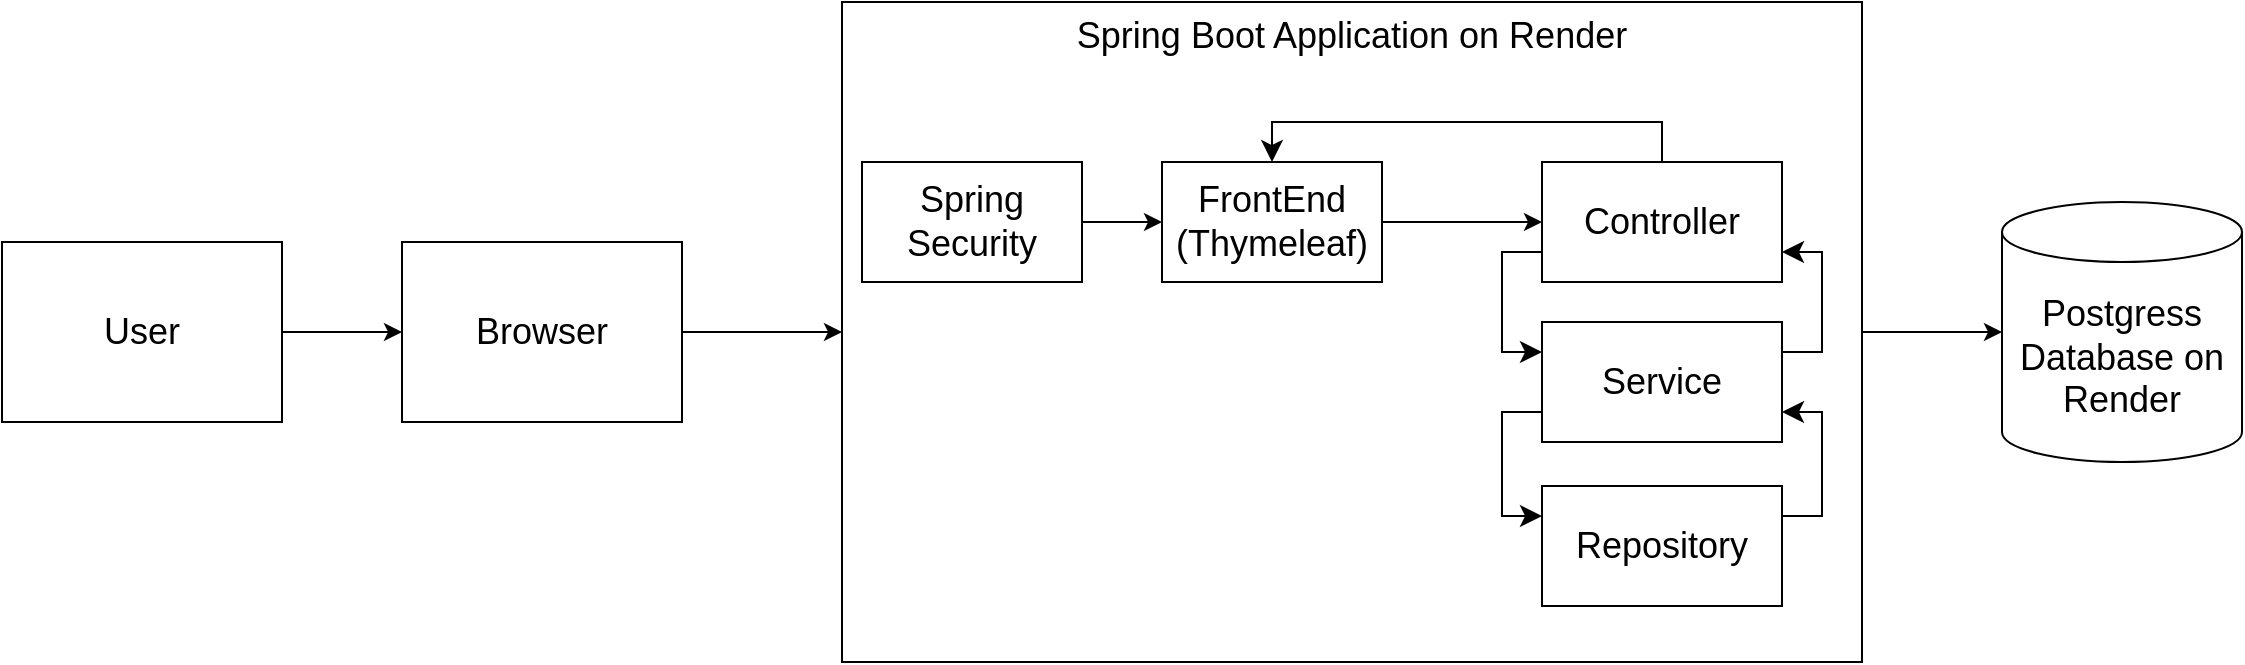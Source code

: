 <mxfile version="28.1.2">
  <diagram name="Página-1" id="yDdXPT6a6TkIVNK35N5y">
    <mxGraphModel dx="1190" dy="745" grid="1" gridSize="10" guides="1" tooltips="1" connect="1" arrows="1" fold="1" page="1" pageScale="1" pageWidth="827" pageHeight="1169" math="0" shadow="0" adaptiveColors="simple">
      <root>
        <mxCell id="0" />
        <mxCell id="1" parent="0" />
        <mxCell id="n6UU7SeqXVi8qyhTYLVU-3" value="" style="edgeStyle=orthogonalEdgeStyle;rounded=0;orthogonalLoop=1;jettySize=auto;html=1;fontSize=18;" parent="1" source="n6UU7SeqXVi8qyhTYLVU-1" target="n6UU7SeqXVi8qyhTYLVU-2" edge="1">
          <mxGeometry relative="1" as="geometry" />
        </mxCell>
        <mxCell id="n6UU7SeqXVi8qyhTYLVU-1" value="User" style="rounded=0;whiteSpace=wrap;html=1;fontSize=18;" parent="1" vertex="1">
          <mxGeometry x="100" y="250" width="140" height="90" as="geometry" />
        </mxCell>
        <mxCell id="n6UU7SeqXVi8qyhTYLVU-28" style="edgeStyle=orthogonalEdgeStyle;rounded=0;orthogonalLoop=1;jettySize=auto;html=1;exitX=1;exitY=0.5;exitDx=0;exitDy=0;entryX=0;entryY=0.5;entryDx=0;entryDy=0;fontSize=18;" parent="1" source="n6UU7SeqXVi8qyhTYLVU-2" target="n6UU7SeqXVi8qyhTYLVU-5" edge="1">
          <mxGeometry relative="1" as="geometry" />
        </mxCell>
        <mxCell id="n6UU7SeqXVi8qyhTYLVU-2" value="Browser" style="rounded=0;whiteSpace=wrap;html=1;fontSize=18;" parent="1" vertex="1">
          <mxGeometry x="300" y="250" width="140" height="90" as="geometry" />
        </mxCell>
        <mxCell id="n6UU7SeqXVi8qyhTYLVU-5" value="&lt;font&gt;Spring Boot Application on Render&lt;/font&gt;" style="rounded=0;whiteSpace=wrap;html=1;verticalAlign=top;fontSize=18;" parent="1" vertex="1">
          <mxGeometry x="520" y="130" width="510" height="330" as="geometry" />
        </mxCell>
        <mxCell id="n6UU7SeqXVi8qyhTYLVU-6" value="Postgress&lt;div&gt;Database on Render&lt;/div&gt;" style="shape=cylinder3;whiteSpace=wrap;html=1;boundedLbl=1;backgroundOutline=1;size=15;fontSize=18;" parent="1" vertex="1">
          <mxGeometry x="1100" y="230" width="120" height="130" as="geometry" />
        </mxCell>
        <mxCell id="n6UU7SeqXVi8qyhTYLVU-13" value="" style="edgeStyle=orthogonalEdgeStyle;rounded=0;orthogonalLoop=1;jettySize=auto;html=1;fontSize=18;" parent="1" source="n6UU7SeqXVi8qyhTYLVU-7" target="n6UU7SeqXVi8qyhTYLVU-12" edge="1">
          <mxGeometry relative="1" as="geometry" />
        </mxCell>
        <mxCell id="n6UU7SeqXVi8qyhTYLVU-7" value="Spring Security" style="rounded=0;whiteSpace=wrap;html=1;fontSize=18;" parent="1" vertex="1">
          <mxGeometry x="530" y="210" width="110" height="60" as="geometry" />
        </mxCell>
        <mxCell id="n6UU7SeqXVi8qyhTYLVU-9" value="Controller" style="rounded=0;whiteSpace=wrap;html=1;fontSize=18;" parent="1" vertex="1">
          <mxGeometry x="870" y="210" width="120" height="60" as="geometry" />
        </mxCell>
        <mxCell id="n6UU7SeqXVi8qyhTYLVU-10" value="Service" style="rounded=0;whiteSpace=wrap;html=1;fontSize=18;" parent="1" vertex="1">
          <mxGeometry x="870" y="290" width="120" height="60" as="geometry" />
        </mxCell>
        <mxCell id="n6UU7SeqXVi8qyhTYLVU-11" value="Repository" style="rounded=0;whiteSpace=wrap;html=1;fontSize=18;" parent="1" vertex="1">
          <mxGeometry x="870" y="372" width="120" height="60" as="geometry" />
        </mxCell>
        <mxCell id="n6UU7SeqXVi8qyhTYLVU-31" style="edgeStyle=orthogonalEdgeStyle;rounded=0;orthogonalLoop=1;jettySize=auto;html=1;exitX=1;exitY=0.5;exitDx=0;exitDy=0;fontSize=18;" parent="1" source="n6UU7SeqXVi8qyhTYLVU-12" target="n6UU7SeqXVi8qyhTYLVU-9" edge="1">
          <mxGeometry relative="1" as="geometry" />
        </mxCell>
        <mxCell id="n6UU7SeqXVi8qyhTYLVU-12" value="FrontEnd&lt;div&gt;(Thymeleaf)&lt;/div&gt;" style="rounded=0;whiteSpace=wrap;html=1;fontSize=18;" parent="1" vertex="1">
          <mxGeometry x="680" y="210" width="110" height="60" as="geometry" />
        </mxCell>
        <mxCell id="n6UU7SeqXVi8qyhTYLVU-23" value="" style="edgeStyle=elbowEdgeStyle;elbow=vertical;endArrow=classic;html=1;curved=0;rounded=0;endSize=8;startSize=8;exitX=0;exitY=0.75;exitDx=0;exitDy=0;entryX=0;entryY=0.25;entryDx=0;entryDy=0;fontSize=18;" parent="1" source="n6UU7SeqXVi8qyhTYLVU-10" target="n6UU7SeqXVi8qyhTYLVU-11" edge="1">
          <mxGeometry width="50" height="50" relative="1" as="geometry">
            <mxPoint x="950" y="560" as="sourcePoint" />
            <mxPoint x="870" y="320" as="targetPoint" />
            <Array as="points">
              <mxPoint x="850" y="360" />
            </Array>
          </mxGeometry>
        </mxCell>
        <mxCell id="n6UU7SeqXVi8qyhTYLVU-24" value="" style="edgeStyle=elbowEdgeStyle;elbow=vertical;endArrow=classic;html=1;curved=0;rounded=0;endSize=8;startSize=8;exitX=1;exitY=0.25;exitDx=0;exitDy=0;entryX=1;entryY=0.75;entryDx=0;entryDy=0;fontSize=18;" parent="1" source="n6UU7SeqXVi8qyhTYLVU-10" target="n6UU7SeqXVi8qyhTYLVU-9" edge="1">
          <mxGeometry width="50" height="50" relative="1" as="geometry">
            <mxPoint x="1030" y="300" as="sourcePoint" />
            <mxPoint x="1080" y="250" as="targetPoint" />
            <Array as="points">
              <mxPoint x="1010" y="280" />
            </Array>
          </mxGeometry>
        </mxCell>
        <mxCell id="n6UU7SeqXVi8qyhTYLVU-25" value="" style="edgeStyle=elbowEdgeStyle;elbow=vertical;endArrow=classic;html=1;curved=0;rounded=0;endSize=8;startSize=8;exitX=1;exitY=0.25;exitDx=0;exitDy=0;entryX=1;entryY=0.75;entryDx=0;entryDy=0;fontSize=18;" parent="1" source="n6UU7SeqXVi8qyhTYLVU-11" target="n6UU7SeqXVi8qyhTYLVU-10" edge="1">
          <mxGeometry width="50" height="50" relative="1" as="geometry">
            <mxPoint x="1010" y="380" as="sourcePoint" />
            <mxPoint x="1010" y="445" as="targetPoint" />
            <Array as="points">
              <mxPoint x="1010" y="360" />
            </Array>
          </mxGeometry>
        </mxCell>
        <mxCell id="n6UU7SeqXVi8qyhTYLVU-27" style="edgeStyle=orthogonalEdgeStyle;rounded=0;orthogonalLoop=1;jettySize=auto;html=1;exitX=1;exitY=0.5;exitDx=0;exitDy=0;entryX=0;entryY=0.5;entryDx=0;entryDy=0;entryPerimeter=0;fontSize=18;" parent="1" source="n6UU7SeqXVi8qyhTYLVU-5" target="n6UU7SeqXVi8qyhTYLVU-6" edge="1">
          <mxGeometry relative="1" as="geometry" />
        </mxCell>
        <mxCell id="n6UU7SeqXVi8qyhTYLVU-22" value="" style="edgeStyle=elbowEdgeStyle;elbow=vertical;endArrow=classic;html=1;curved=0;rounded=0;endSize=8;startSize=8;entryX=0;entryY=0.25;entryDx=0;entryDy=0;exitX=0;exitY=0.75;exitDx=0;exitDy=0;fontSize=18;" parent="1" source="n6UU7SeqXVi8qyhTYLVU-9" target="n6UU7SeqXVi8qyhTYLVU-10" edge="1">
          <mxGeometry width="50" height="50" relative="1" as="geometry">
            <mxPoint x="770" y="500" as="sourcePoint" />
            <mxPoint x="820" y="450" as="targetPoint" />
            <Array as="points">
              <mxPoint x="850" y="280" />
            </Array>
          </mxGeometry>
        </mxCell>
        <mxCell id="n6UU7SeqXVi8qyhTYLVU-33" value="" style="edgeStyle=elbowEdgeStyle;elbow=horizontal;endArrow=classic;html=1;curved=0;rounded=0;endSize=8;startSize=8;entryX=0.5;entryY=0;entryDx=0;entryDy=0;exitX=0.5;exitY=0;exitDx=0;exitDy=0;" parent="1" source="n6UU7SeqXVi8qyhTYLVU-9" target="n6UU7SeqXVi8qyhTYLVU-12" edge="1">
          <mxGeometry width="50" height="50" relative="1" as="geometry">
            <mxPoint x="760" y="360" as="sourcePoint" />
            <mxPoint x="810" y="310" as="targetPoint" />
            <Array as="points">
              <mxPoint x="833" y="190" />
            </Array>
          </mxGeometry>
        </mxCell>
      </root>
    </mxGraphModel>
  </diagram>
</mxfile>
